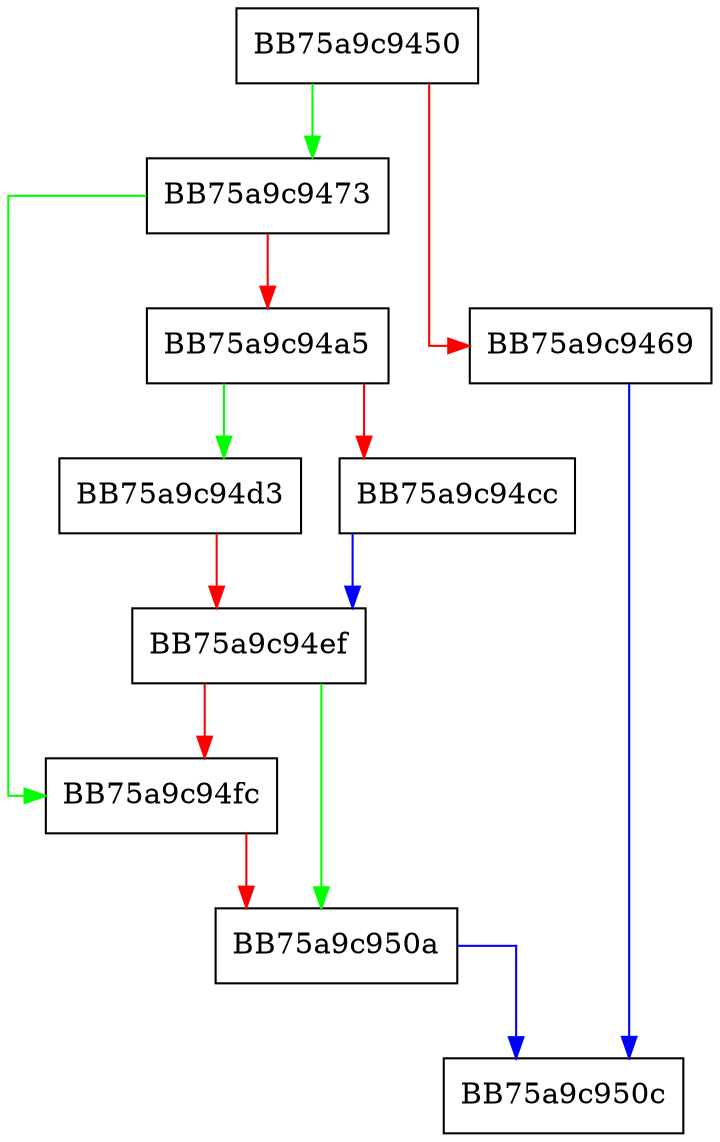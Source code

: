 digraph check_for_flow_violation {
  node [shape="box"];
  graph [splines=ortho];
  BB75a9c9450 -> BB75a9c9473 [color="green"];
  BB75a9c9450 -> BB75a9c9469 [color="red"];
  BB75a9c9469 -> BB75a9c950c [color="blue"];
  BB75a9c9473 -> BB75a9c94fc [color="green"];
  BB75a9c9473 -> BB75a9c94a5 [color="red"];
  BB75a9c94a5 -> BB75a9c94d3 [color="green"];
  BB75a9c94a5 -> BB75a9c94cc [color="red"];
  BB75a9c94cc -> BB75a9c94ef [color="blue"];
  BB75a9c94d3 -> BB75a9c94ef [color="red"];
  BB75a9c94ef -> BB75a9c950a [color="green"];
  BB75a9c94ef -> BB75a9c94fc [color="red"];
  BB75a9c94fc -> BB75a9c950a [color="red"];
  BB75a9c950a -> BB75a9c950c [color="blue"];
}